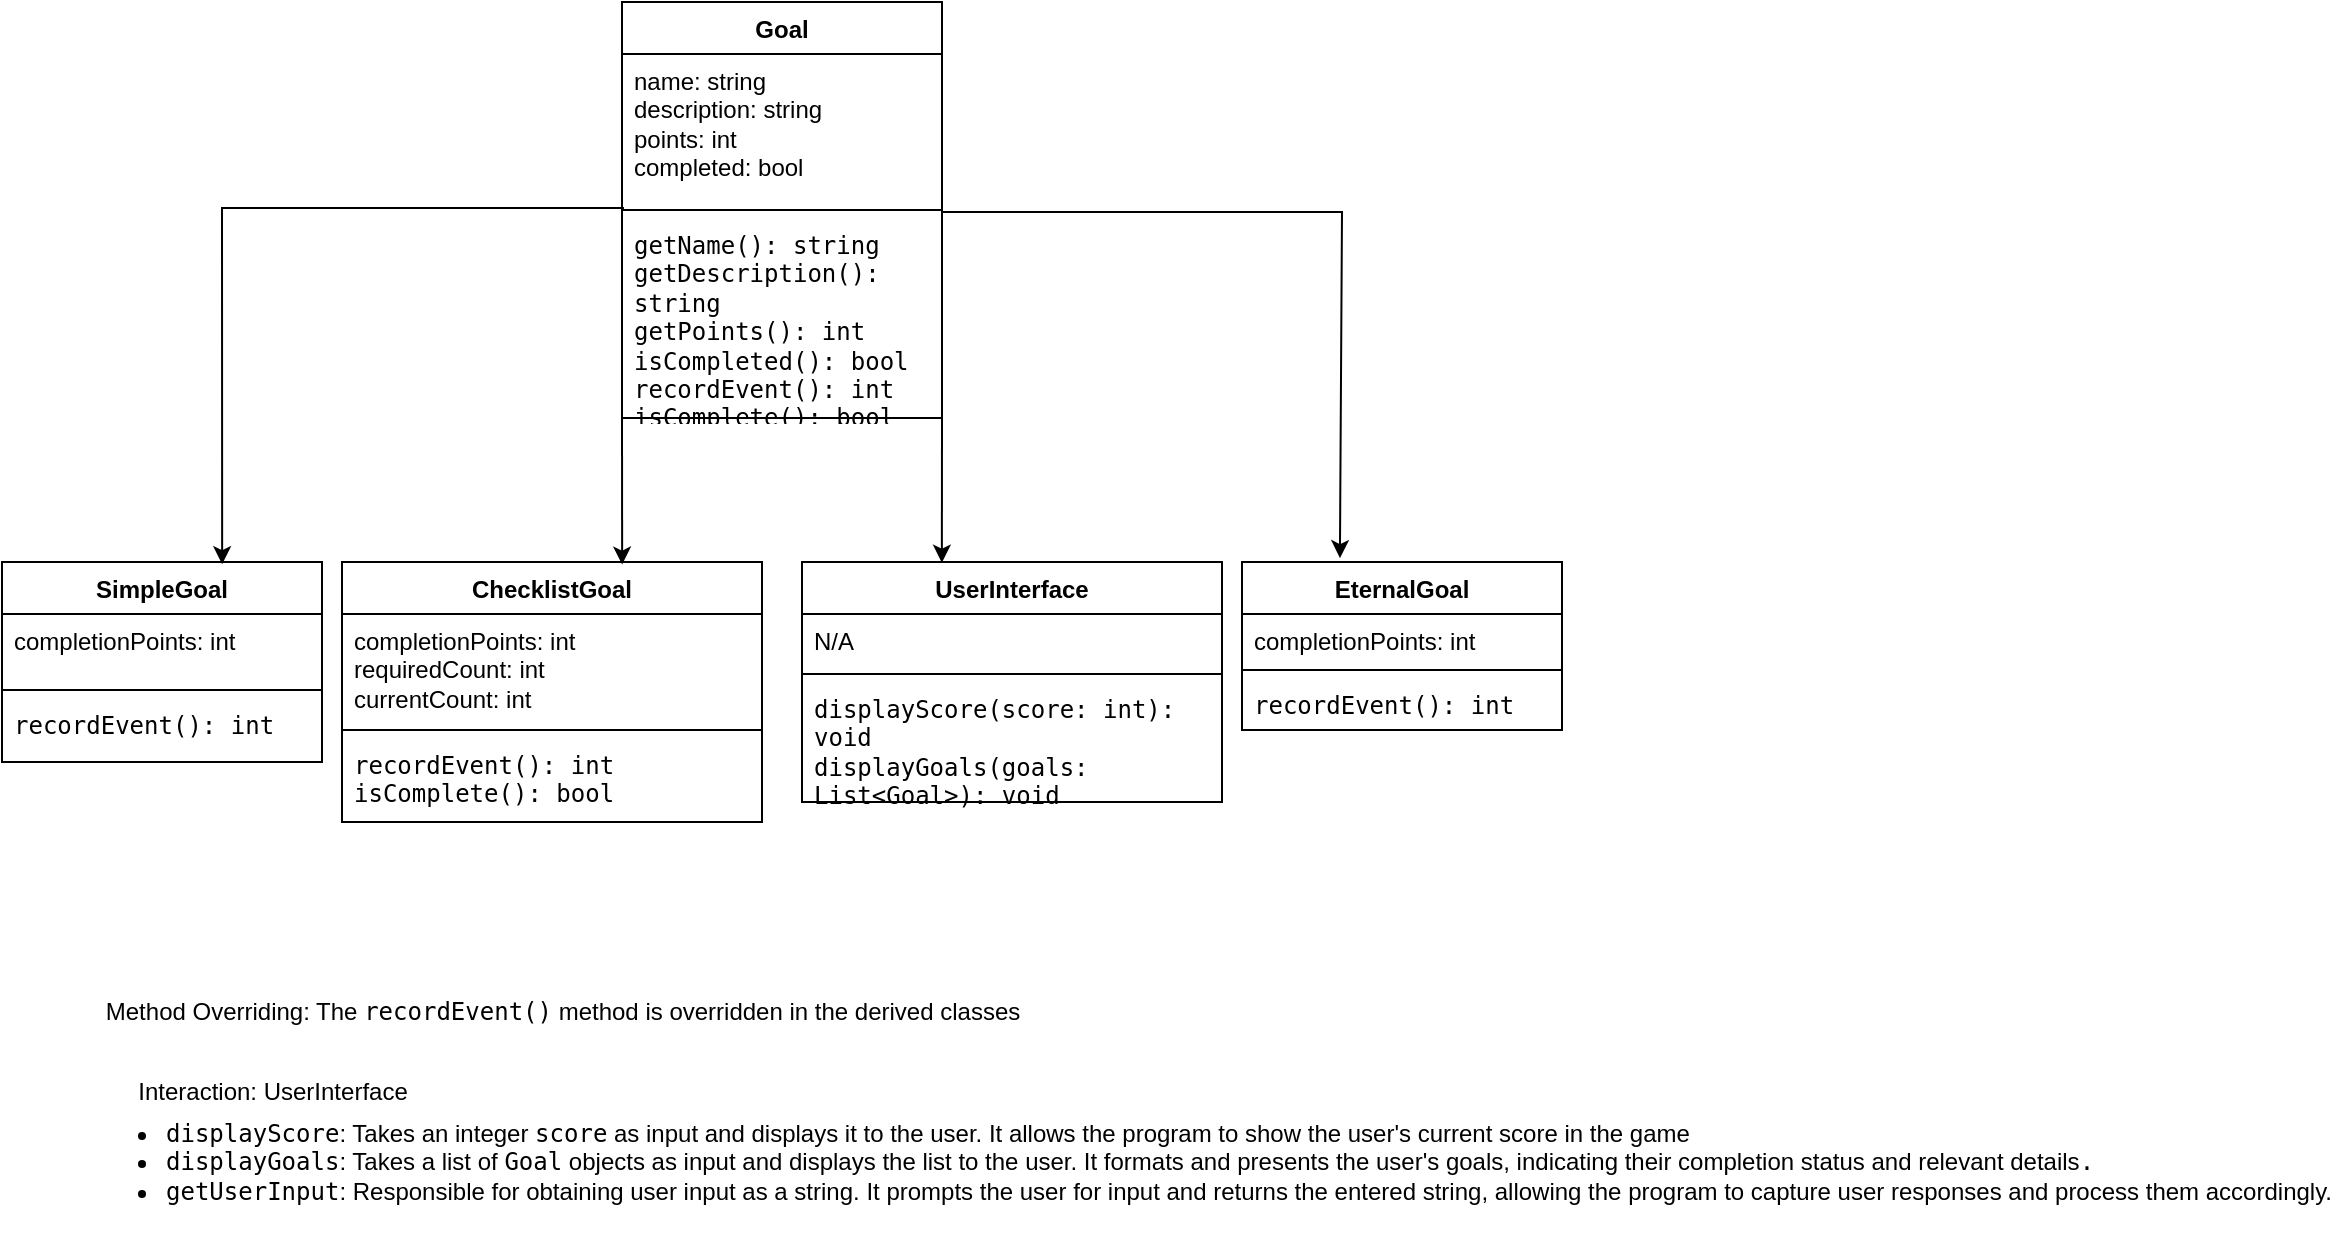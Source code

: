 <mxfile version="22.0.8" type="device">
  <diagram id="C5RBs43oDa-KdzZeNtuy" name="Page-1">
    <mxGraphModel dx="875" dy="522" grid="1" gridSize="10" guides="1" tooltips="1" connect="1" arrows="1" fold="1" page="1" pageScale="1" pageWidth="827" pageHeight="1169" math="0" shadow="0">
      <root>
        <mxCell id="WIyWlLk6GJQsqaUBKTNV-0" />
        <mxCell id="WIyWlLk6GJQsqaUBKTNV-1" parent="WIyWlLk6GJQsqaUBKTNV-0" />
        <mxCell id="iSuWOyVKi-u0P0QXyepy-0" value="&lt;div&gt;Goal&lt;/div&gt;" style="swimlane;fontStyle=1;align=center;verticalAlign=top;childLayout=stackLayout;horizontal=1;startSize=26;horizontalStack=0;resizeParent=1;resizeParentMax=0;resizeLast=0;collapsible=1;marginBottom=0;whiteSpace=wrap;html=1;" parent="WIyWlLk6GJQsqaUBKTNV-1" vertex="1">
          <mxGeometry x="320" y="200" width="160" height="208" as="geometry">
            <mxRectangle x="320" y="200" width="70" height="30" as="alternateBounds" />
          </mxGeometry>
        </mxCell>
        <mxCell id="iSuWOyVKi-u0P0QXyepy-1" value="&lt;div&gt;name: string&lt;br&gt;&lt;/div&gt;&lt;div&gt;description: string&lt;br&gt;&lt;/div&gt;&lt;div&gt;points: int&lt;br&gt;&lt;/div&gt;&lt;div&gt;completed: bool&lt;br&gt;&lt;/div&gt;" style="text;strokeColor=none;fillColor=none;align=left;verticalAlign=top;spacingLeft=4;spacingRight=4;overflow=hidden;rotatable=0;points=[[0,0.5],[1,0.5]];portConstraint=eastwest;whiteSpace=wrap;html=1;" parent="iSuWOyVKi-u0P0QXyepy-0" vertex="1">
          <mxGeometry y="26" width="160" height="74" as="geometry" />
        </mxCell>
        <mxCell id="iSuWOyVKi-u0P0QXyepy-2" value="" style="line;strokeWidth=1;fillColor=none;align=left;verticalAlign=middle;spacingTop=-1;spacingLeft=3;spacingRight=3;rotatable=0;labelPosition=right;points=[];portConstraint=eastwest;strokeColor=inherit;" parent="iSuWOyVKi-u0P0QXyepy-0" vertex="1">
          <mxGeometry y="100" width="160" height="8" as="geometry" />
        </mxCell>
        <mxCell id="iSuWOyVKi-u0P0QXyepy-3" value="&lt;div&gt;&lt;code&gt;getName(): string&lt;br&gt;&lt;/code&gt;&lt;/div&gt;&lt;div&gt;&lt;code&gt;getDescription()&lt;/code&gt;&lt;code&gt;: string&lt;/code&gt;&lt;/div&gt;&lt;div&gt;&lt;code&gt;getPoints(): int&lt;br&gt;&lt;/code&gt;&lt;/div&gt;&lt;div&gt;&lt;code&gt;isCompleted(): bool&lt;br&gt;&lt;/code&gt;&lt;/div&gt;&lt;div&gt;&lt;code&gt;recordEvent(): int&lt;br&gt;&lt;/code&gt;&lt;/div&gt;&lt;div&gt;&lt;code&gt;isComplete(): bool&lt;br&gt;&lt;/code&gt;&lt;/div&gt;" style="text;strokeColor=none;fillColor=none;align=left;verticalAlign=top;spacingLeft=4;spacingRight=4;overflow=hidden;rotatable=0;points=[[0,0.5],[1,0.5]];portConstraint=eastwest;whiteSpace=wrap;html=1;" parent="iSuWOyVKi-u0P0QXyepy-0" vertex="1">
          <mxGeometry y="108" width="160" height="100" as="geometry" />
        </mxCell>
        <mxCell id="iSuWOyVKi-u0P0QXyepy-12" value="ChecklistGoal" style="swimlane;fontStyle=1;align=center;verticalAlign=top;childLayout=stackLayout;horizontal=1;startSize=26;horizontalStack=0;resizeParent=1;resizeParentMax=0;resizeLast=0;collapsible=1;marginBottom=0;whiteSpace=wrap;html=1;" parent="WIyWlLk6GJQsqaUBKTNV-1" vertex="1">
          <mxGeometry x="180" y="480" width="210" height="130" as="geometry" />
        </mxCell>
        <mxCell id="iSuWOyVKi-u0P0QXyepy-13" value="&lt;div&gt;completionPoints: int&lt;br&gt;&lt;/div&gt;&lt;div&gt;requiredCount: int&lt;br&gt;&lt;/div&gt;&lt;div&gt;currentCount: int&lt;br&gt;&lt;/div&gt;" style="text;strokeColor=none;fillColor=none;align=left;verticalAlign=top;spacingLeft=4;spacingRight=4;overflow=hidden;rotatable=0;points=[[0,0.5],[1,0.5]];portConstraint=eastwest;whiteSpace=wrap;html=1;" parent="iSuWOyVKi-u0P0QXyepy-12" vertex="1">
          <mxGeometry y="26" width="210" height="54" as="geometry" />
        </mxCell>
        <mxCell id="iSuWOyVKi-u0P0QXyepy-14" value="" style="line;strokeWidth=1;fillColor=none;align=left;verticalAlign=middle;spacingTop=-1;spacingLeft=3;spacingRight=3;rotatable=0;labelPosition=right;points=[];portConstraint=eastwest;strokeColor=inherit;" parent="iSuWOyVKi-u0P0QXyepy-12" vertex="1">
          <mxGeometry y="80" width="210" height="8" as="geometry" />
        </mxCell>
        <mxCell id="iSuWOyVKi-u0P0QXyepy-15" value="&lt;div&gt;&lt;code&gt;recordEvent(): int&lt;br&gt;&lt;/code&gt;&lt;/div&gt;&lt;div&gt;&lt;code&gt;isComplete(): bool&lt;br&gt;&lt;/code&gt;&lt;/div&gt;" style="text;strokeColor=none;fillColor=none;align=left;verticalAlign=top;spacingLeft=4;spacingRight=4;overflow=hidden;rotatable=0;points=[[0,0.5],[1,0.5]];portConstraint=eastwest;whiteSpace=wrap;html=1;" parent="iSuWOyVKi-u0P0QXyepy-12" vertex="1">
          <mxGeometry y="88" width="210" height="42" as="geometry" />
        </mxCell>
        <mxCell id="iSuWOyVKi-u0P0QXyepy-8" value="EternalGoal" style="swimlane;fontStyle=1;align=center;verticalAlign=top;childLayout=stackLayout;horizontal=1;startSize=26;horizontalStack=0;resizeParent=1;resizeParentMax=0;resizeLast=0;collapsible=1;marginBottom=0;whiteSpace=wrap;html=1;" parent="WIyWlLk6GJQsqaUBKTNV-1" vertex="1">
          <mxGeometry x="630" y="480" width="160" height="84" as="geometry" />
        </mxCell>
        <mxCell id="iSuWOyVKi-u0P0QXyepy-9" value="&lt;div&gt;completionPoints: int&lt;/div&gt;" style="text;strokeColor=none;fillColor=none;align=left;verticalAlign=top;spacingLeft=4;spacingRight=4;overflow=hidden;rotatable=0;points=[[0,0.5],[1,0.5]];portConstraint=eastwest;whiteSpace=wrap;html=1;" parent="iSuWOyVKi-u0P0QXyepy-8" vertex="1">
          <mxGeometry y="26" width="160" height="24" as="geometry" />
        </mxCell>
        <mxCell id="iSuWOyVKi-u0P0QXyepy-10" value="" style="line;strokeWidth=1;fillColor=none;align=left;verticalAlign=middle;spacingTop=-1;spacingLeft=3;spacingRight=3;rotatable=0;labelPosition=right;points=[];portConstraint=eastwest;strokeColor=inherit;" parent="iSuWOyVKi-u0P0QXyepy-8" vertex="1">
          <mxGeometry y="50" width="160" height="8" as="geometry" />
        </mxCell>
        <mxCell id="iSuWOyVKi-u0P0QXyepy-11" value="&lt;code&gt;recordEvent(): int&lt;br&gt;&lt;/code&gt;" style="text;strokeColor=none;fillColor=none;align=left;verticalAlign=top;spacingLeft=4;spacingRight=4;overflow=hidden;rotatable=0;points=[[0,0.5],[1,0.5]];portConstraint=eastwest;whiteSpace=wrap;html=1;" parent="iSuWOyVKi-u0P0QXyepy-8" vertex="1">
          <mxGeometry y="58" width="160" height="26" as="geometry" />
        </mxCell>
        <mxCell id="iSuWOyVKi-u0P0QXyepy-4" value="SimpleGoal" style="swimlane;fontStyle=1;align=center;verticalAlign=top;childLayout=stackLayout;horizontal=1;startSize=26;horizontalStack=0;resizeParent=1;resizeParentMax=0;resizeLast=0;collapsible=1;marginBottom=0;whiteSpace=wrap;html=1;" parent="WIyWlLk6GJQsqaUBKTNV-1" vertex="1">
          <mxGeometry x="10" y="480" width="160" height="100" as="geometry" />
        </mxCell>
        <mxCell id="iSuWOyVKi-u0P0QXyepy-5" value="&lt;div&gt;completionPoints: int&lt;/div&gt;" style="text;strokeColor=none;fillColor=none;align=left;verticalAlign=top;spacingLeft=4;spacingRight=4;overflow=hidden;rotatable=0;points=[[0,0.5],[1,0.5]];portConstraint=eastwest;whiteSpace=wrap;html=1;" parent="iSuWOyVKi-u0P0QXyepy-4" vertex="1">
          <mxGeometry y="26" width="160" height="34" as="geometry" />
        </mxCell>
        <mxCell id="iSuWOyVKi-u0P0QXyepy-6" value="" style="line;strokeWidth=1;fillColor=none;align=left;verticalAlign=middle;spacingTop=-1;spacingLeft=3;spacingRight=3;rotatable=0;labelPosition=right;points=[];portConstraint=eastwest;strokeColor=inherit;" parent="iSuWOyVKi-u0P0QXyepy-4" vertex="1">
          <mxGeometry y="60" width="160" height="8" as="geometry" />
        </mxCell>
        <mxCell id="iSuWOyVKi-u0P0QXyepy-7" value="&lt;code&gt;recordEvent(): int&lt;br&gt;&lt;/code&gt;" style="text;strokeColor=none;fillColor=none;align=left;verticalAlign=top;spacingLeft=4;spacingRight=4;overflow=hidden;rotatable=0;points=[[0,0.5],[1,0.5]];portConstraint=eastwest;whiteSpace=wrap;html=1;" parent="iSuWOyVKi-u0P0QXyepy-4" vertex="1">
          <mxGeometry y="68" width="160" height="32" as="geometry" />
        </mxCell>
        <mxCell id="iSuWOyVKi-u0P0QXyepy-16" value="UserInterface" style="swimlane;fontStyle=1;align=center;verticalAlign=top;childLayout=stackLayout;horizontal=1;startSize=26;horizontalStack=0;resizeParent=1;resizeParentMax=0;resizeLast=0;collapsible=1;marginBottom=0;whiteSpace=wrap;html=1;" parent="WIyWlLk6GJQsqaUBKTNV-1" vertex="1">
          <mxGeometry x="410" y="480" width="210" height="120" as="geometry" />
        </mxCell>
        <mxCell id="iSuWOyVKi-u0P0QXyepy-17" value="N/A" style="text;strokeColor=none;fillColor=none;align=left;verticalAlign=top;spacingLeft=4;spacingRight=4;overflow=hidden;rotatable=0;points=[[0,0.5],[1,0.5]];portConstraint=eastwest;whiteSpace=wrap;html=1;" parent="iSuWOyVKi-u0P0QXyepy-16" vertex="1">
          <mxGeometry y="26" width="210" height="26" as="geometry" />
        </mxCell>
        <mxCell id="iSuWOyVKi-u0P0QXyepy-18" value="" style="line;strokeWidth=1;fillColor=none;align=left;verticalAlign=middle;spacingTop=-1;spacingLeft=3;spacingRight=3;rotatable=0;labelPosition=right;points=[];portConstraint=eastwest;strokeColor=inherit;" parent="iSuWOyVKi-u0P0QXyepy-16" vertex="1">
          <mxGeometry y="52" width="210" height="8" as="geometry" />
        </mxCell>
        <mxCell id="iSuWOyVKi-u0P0QXyepy-19" value="&lt;div&gt;&lt;code&gt;displayScore(score: int): void&lt;br&gt;&lt;/code&gt;&lt;/div&gt;&lt;div&gt;&lt;code&gt;displayGoals(goals: List&amp;lt;Goal&amp;gt;): void&lt;br&gt;&lt;/code&gt;&lt;/div&gt;&lt;div&gt;&lt;code&gt;getUserInput(): string&lt;/code&gt;&lt;/div&gt;" style="text;strokeColor=none;fillColor=none;align=left;verticalAlign=top;spacingLeft=4;spacingRight=4;overflow=hidden;rotatable=0;points=[[0,0.5],[1,0.5]];portConstraint=eastwest;whiteSpace=wrap;html=1;" parent="iSuWOyVKi-u0P0QXyepy-16" vertex="1">
          <mxGeometry y="60" width="210" height="60" as="geometry" />
        </mxCell>
        <mxCell id="iSuWOyVKi-u0P0QXyepy-21" value="" style="endArrow=classic;html=1;rounded=0;entryX=0.333;entryY=0.003;entryDx=0;entryDy=0;entryPerimeter=0;" parent="WIyWlLk6GJQsqaUBKTNV-1" target="iSuWOyVKi-u0P0QXyepy-16" edge="1">
          <mxGeometry width="50" height="50" relative="1" as="geometry">
            <mxPoint x="480" y="408" as="sourcePoint" />
            <mxPoint x="480" y="460" as="targetPoint" />
          </mxGeometry>
        </mxCell>
        <mxCell id="iSuWOyVKi-u0P0QXyepy-22" value="" style="endArrow=classic;html=1;rounded=0;entryX=0.667;entryY=0.01;entryDx=0;entryDy=0;entryPerimeter=0;" parent="WIyWlLk6GJQsqaUBKTNV-1" target="iSuWOyVKi-u0P0QXyepy-12" edge="1">
          <mxGeometry width="50" height="50" relative="1" as="geometry">
            <mxPoint x="320" y="408" as="sourcePoint" />
            <mxPoint x="340" y="460" as="targetPoint" />
          </mxGeometry>
        </mxCell>
        <mxCell id="iSuWOyVKi-u0P0QXyepy-23" value="" style="endArrow=classic;html=1;rounded=0;exitX=1;exitY=-0.03;exitDx=0;exitDy=0;exitPerimeter=0;entryX=0.306;entryY=-0.023;entryDx=0;entryDy=0;entryPerimeter=0;" parent="WIyWlLk6GJQsqaUBKTNV-1" source="iSuWOyVKi-u0P0QXyepy-3" target="iSuWOyVKi-u0P0QXyepy-8" edge="1">
          <mxGeometry width="50" height="50" relative="1" as="geometry">
            <mxPoint x="500" y="290" as="sourcePoint" />
            <mxPoint x="690" y="430" as="targetPoint" />
            <Array as="points">
              <mxPoint x="680" y="305" />
            </Array>
          </mxGeometry>
        </mxCell>
        <mxCell id="iSuWOyVKi-u0P0QXyepy-24" value="" style="endArrow=classic;html=1;rounded=0;exitX=0.006;exitY=-0.05;exitDx=0;exitDy=0;exitPerimeter=0;entryX=0.688;entryY=0.011;entryDx=0;entryDy=0;entryPerimeter=0;" parent="WIyWlLk6GJQsqaUBKTNV-1" source="iSuWOyVKi-u0P0QXyepy-3" target="iSuWOyVKi-u0P0QXyepy-4" edge="1">
          <mxGeometry width="50" height="50" relative="1" as="geometry">
            <mxPoint y="270" as="sourcePoint" />
            <mxPoint x="199" y="443" as="targetPoint" />
            <Array as="points">
              <mxPoint x="120" y="303" />
            </Array>
          </mxGeometry>
        </mxCell>
        <mxCell id="iSuWOyVKi-u0P0QXyepy-26" value="&lt;blockquote&gt;&lt;div&gt;Method Overriding: The &lt;code&gt;recordEvent()&lt;/code&gt; method is overridden in the derived classes&lt;/div&gt;&lt;/blockquote&gt;" style="text;html=1;align=center;verticalAlign=middle;resizable=0;points=[];autosize=1;strokeColor=none;fillColor=none;" parent="WIyWlLk6GJQsqaUBKTNV-1" vertex="1">
          <mxGeometry x="25" y="680" width="530" height="50" as="geometry" />
        </mxCell>
        <mxCell id="iSuWOyVKi-u0P0QXyepy-28" value="Interaction: UserInterface" style="text;html=1;align=center;verticalAlign=middle;resizable=0;points=[];autosize=1;strokeColor=none;fillColor=none;" parent="WIyWlLk6GJQsqaUBKTNV-1" vertex="1">
          <mxGeometry x="70" y="730" width="150" height="30" as="geometry" />
        </mxCell>
        <mxCell id="iSuWOyVKi-u0P0QXyepy-30" value="&lt;ul&gt;&lt;li&gt;&lt;code&gt;displayScore&lt;/code&gt;: Takes an integer &lt;code&gt;score&lt;/code&gt; as input and displays it to the user. It allows the program to show the user&#39;s current score in the game&lt;/li&gt;&lt;li&gt;&lt;code&gt;displayGoals&lt;/code&gt;: Takes a list of &lt;code&gt;Goal&lt;/code&gt; objects as input and displays the list to the user. It formats and presents the user&#39;s goals, indicating their completion status and relevant details&lt;code&gt;.&lt;/code&gt;&lt;/li&gt;&lt;li&gt;&lt;code&gt;getUserInput&lt;/code&gt;: Responsible for obtaining user input as a string. It prompts the user for input and returns the entered string, allowing the program to capture user responses and process them accordingly.&lt;/li&gt;&lt;/ul&gt;" style="text;html=1;align=left;verticalAlign=middle;resizable=0;points=[];autosize=1;strokeColor=none;fillColor=none;rounded=0;labelBorderColor=none;labelBackgroundColor=none;" parent="WIyWlLk6GJQsqaUBKTNV-1" vertex="1">
          <mxGeometry x="50" y="740" width="1100" height="80" as="geometry" />
        </mxCell>
      </root>
    </mxGraphModel>
  </diagram>
</mxfile>
